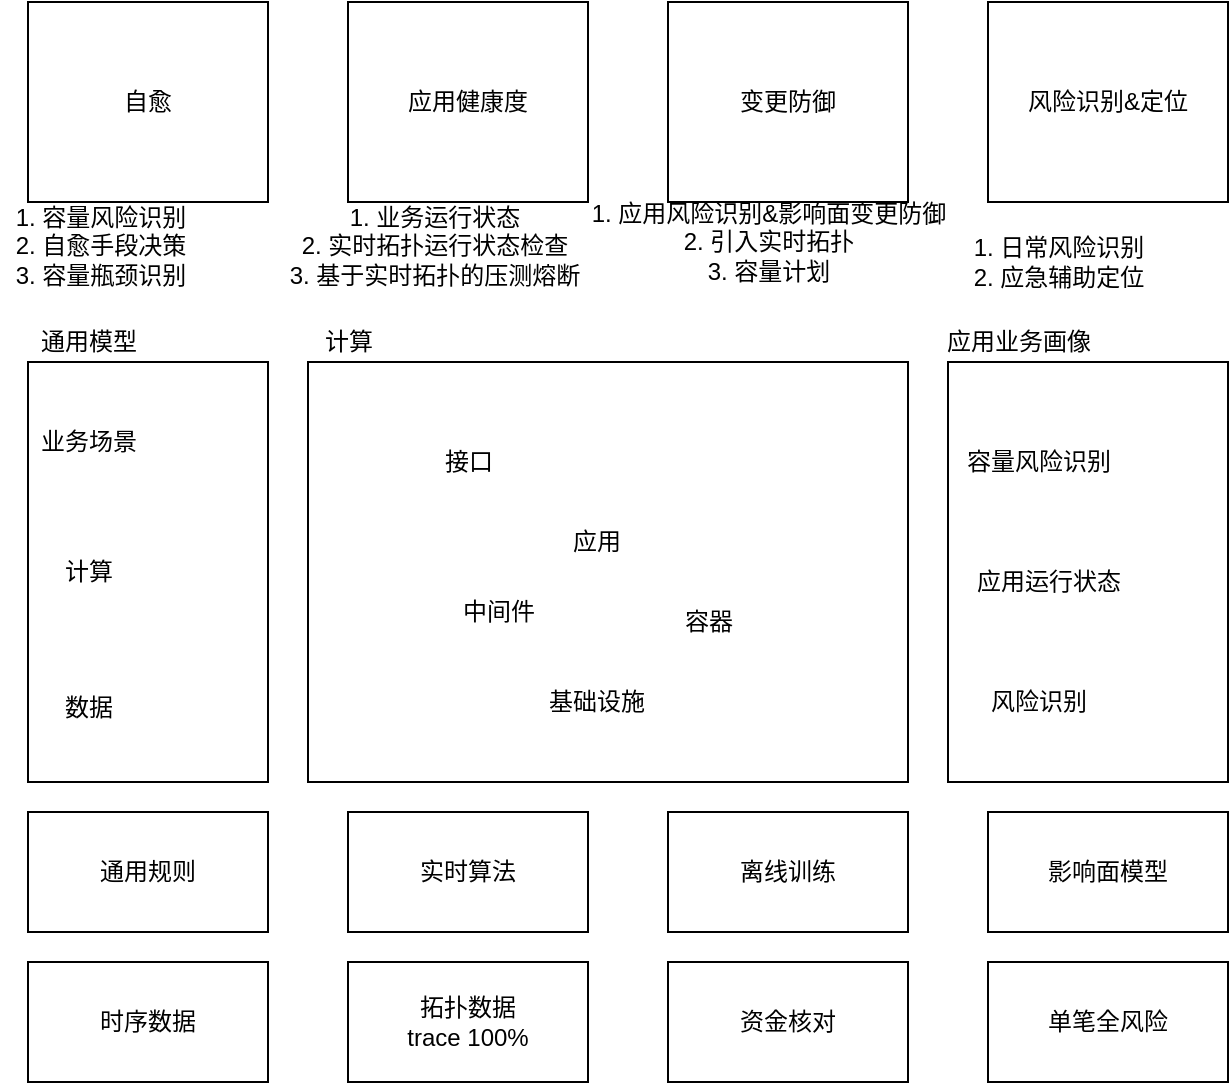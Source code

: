 <mxfile version="13.1.3" type="github">
  <diagram id="1SOZtOeF8l6XhYHRm-za" name="Page-1">
    <mxGraphModel dx="1318" dy="739" grid="1" gridSize="10" guides="1" tooltips="1" connect="1" arrows="1" fold="1" page="1" pageScale="1" pageWidth="827" pageHeight="1169" math="0" shadow="0">
      <root>
        <mxCell id="0" />
        <mxCell id="1" parent="0" />
        <mxCell id="JQEy4xFTPfn_6e3LgADh-1" value="时序数据" style="rounded=0;whiteSpace=wrap;html=1;" parent="1" vertex="1">
          <mxGeometry x="110" y="600" width="120" height="60" as="geometry" />
        </mxCell>
        <mxCell id="JQEy4xFTPfn_6e3LgADh-2" value="拓扑数据&lt;br&gt;trace 100%" style="rounded=0;whiteSpace=wrap;html=1;" parent="1" vertex="1">
          <mxGeometry x="270" y="600" width="120" height="60" as="geometry" />
        </mxCell>
        <mxCell id="JQEy4xFTPfn_6e3LgADh-3" value="资金核对" style="rounded=0;whiteSpace=wrap;html=1;" parent="1" vertex="1">
          <mxGeometry x="430" y="600" width="120" height="60" as="geometry" />
        </mxCell>
        <mxCell id="JQEy4xFTPfn_6e3LgADh-4" value="单笔全风险" style="rounded=0;whiteSpace=wrap;html=1;" parent="1" vertex="1">
          <mxGeometry x="590" y="600" width="120" height="60" as="geometry" />
        </mxCell>
        <mxCell id="JQEy4xFTPfn_6e3LgADh-5" value="通用规则" style="rounded=0;whiteSpace=wrap;html=1;" parent="1" vertex="1">
          <mxGeometry x="110" y="525" width="120" height="60" as="geometry" />
        </mxCell>
        <mxCell id="JQEy4xFTPfn_6e3LgADh-6" value="实时算法" style="rounded=0;whiteSpace=wrap;html=1;" parent="1" vertex="1">
          <mxGeometry x="270" y="525" width="120" height="60" as="geometry" />
        </mxCell>
        <mxCell id="JQEy4xFTPfn_6e3LgADh-7" value="离线训练" style="rounded=0;whiteSpace=wrap;html=1;" parent="1" vertex="1">
          <mxGeometry x="430" y="525" width="120" height="60" as="geometry" />
        </mxCell>
        <mxCell id="JQEy4xFTPfn_6e3LgADh-8" value="影响面模型" style="rounded=0;whiteSpace=wrap;html=1;" parent="1" vertex="1">
          <mxGeometry x="590" y="525" width="120" height="60" as="geometry" />
        </mxCell>
        <mxCell id="JQEy4xFTPfn_6e3LgADh-10" value="" style="rounded=0;whiteSpace=wrap;html=1;" parent="1" vertex="1">
          <mxGeometry x="110" y="300" width="120" height="210" as="geometry" />
        </mxCell>
        <mxCell id="ywDv_ColvlXOYt9Vahqf-1" value="通用模型" style="text;html=1;align=center;verticalAlign=middle;resizable=0;points=[];autosize=1;" vertex="1" parent="1">
          <mxGeometry x="110" y="280" width="60" height="20" as="geometry" />
        </mxCell>
        <mxCell id="ywDv_ColvlXOYt9Vahqf-2" value="计算" style="text;html=1;align=center;verticalAlign=middle;resizable=0;points=[];autosize=1;" vertex="1" parent="1">
          <mxGeometry x="250" y="280" width="40" height="20" as="geometry" />
        </mxCell>
        <mxCell id="ywDv_ColvlXOYt9Vahqf-3" value="应用业务画像" style="text;html=1;align=center;verticalAlign=middle;resizable=0;points=[];autosize=1;" vertex="1" parent="1">
          <mxGeometry x="560" y="280" width="90" height="20" as="geometry" />
        </mxCell>
        <mxCell id="ywDv_ColvlXOYt9Vahqf-4" value="" style="rounded=0;whiteSpace=wrap;html=1;" vertex="1" parent="1">
          <mxGeometry x="250" y="300" width="300" height="210" as="geometry" />
        </mxCell>
        <mxCell id="ywDv_ColvlXOYt9Vahqf-5" value="" style="rounded=0;whiteSpace=wrap;html=1;" vertex="1" parent="1">
          <mxGeometry x="570" y="300" width="140" height="210" as="geometry" />
        </mxCell>
        <mxCell id="ywDv_ColvlXOYt9Vahqf-6" value="自愈" style="rounded=0;whiteSpace=wrap;html=1;" vertex="1" parent="1">
          <mxGeometry x="110" y="120" width="120" height="100" as="geometry" />
        </mxCell>
        <mxCell id="ywDv_ColvlXOYt9Vahqf-7" value="应用健康度" style="rounded=0;whiteSpace=wrap;html=1;" vertex="1" parent="1">
          <mxGeometry x="270" y="120" width="120" height="100" as="geometry" />
        </mxCell>
        <mxCell id="ywDv_ColvlXOYt9Vahqf-8" value="变更防御" style="rounded=0;whiteSpace=wrap;html=1;" vertex="1" parent="1">
          <mxGeometry x="430" y="120" width="120" height="100" as="geometry" />
        </mxCell>
        <mxCell id="ywDv_ColvlXOYt9Vahqf-9" value="风险识别&amp;amp;定位" style="rounded=0;whiteSpace=wrap;html=1;" vertex="1" parent="1">
          <mxGeometry x="590" y="120" width="120" height="100" as="geometry" />
        </mxCell>
        <mxCell id="ywDv_ColvlXOYt9Vahqf-10" value="1. 容量风险识别&lt;br&gt;2. 自愈手段决策&lt;br&gt;3. 容量瓶颈识别" style="text;html=1;align=center;verticalAlign=middle;resizable=0;points=[];autosize=1;" vertex="1" parent="1">
          <mxGeometry x="96" y="217" width="100" height="50" as="geometry" />
        </mxCell>
        <mxCell id="ywDv_ColvlXOYt9Vahqf-11" value="1. 日常风险识别&lt;br&gt;2. 应急辅助定位" style="text;html=1;align=center;verticalAlign=middle;resizable=0;points=[];autosize=1;" vertex="1" parent="1">
          <mxGeometry x="575" y="235" width="100" height="30" as="geometry" />
        </mxCell>
        <mxCell id="ywDv_ColvlXOYt9Vahqf-12" value="1. 业务运行状态&lt;br&gt;2. 实时拓扑运行状态检查&lt;br&gt;3. 基于实时拓扑的压测熔断" style="text;html=1;align=center;verticalAlign=middle;resizable=0;points=[];autosize=1;" vertex="1" parent="1">
          <mxGeometry x="233" y="217" width="160" height="50" as="geometry" />
        </mxCell>
        <mxCell id="ywDv_ColvlXOYt9Vahqf-13" value="1. 应用风险识别&amp;amp;影响面变更防御&lt;br&gt;2. 引入实时拓扑&lt;br&gt;3. 容量计划" style="text;html=1;align=center;verticalAlign=middle;resizable=0;points=[];autosize=1;" vertex="1" parent="1">
          <mxGeometry x="385" y="215" width="190" height="50" as="geometry" />
        </mxCell>
        <mxCell id="ywDv_ColvlXOYt9Vahqf-14" value="业务场景" style="text;html=1;align=center;verticalAlign=middle;resizable=0;points=[];autosize=1;" vertex="1" parent="1">
          <mxGeometry x="110" y="330" width="60" height="20" as="geometry" />
        </mxCell>
        <mxCell id="ywDv_ColvlXOYt9Vahqf-15" value="计算" style="text;html=1;align=center;verticalAlign=middle;resizable=0;points=[];autosize=1;" vertex="1" parent="1">
          <mxGeometry x="120" y="395" width="40" height="20" as="geometry" />
        </mxCell>
        <mxCell id="ywDv_ColvlXOYt9Vahqf-16" value="数据" style="text;html=1;align=center;verticalAlign=middle;resizable=0;points=[];autosize=1;" vertex="1" parent="1">
          <mxGeometry x="120" y="463" width="40" height="20" as="geometry" />
        </mxCell>
        <mxCell id="ywDv_ColvlXOYt9Vahqf-17" value="容量风险识别" style="text;html=1;align=center;verticalAlign=middle;resizable=0;points=[];autosize=1;" vertex="1" parent="1">
          <mxGeometry x="570" y="340" width="90" height="20" as="geometry" />
        </mxCell>
        <mxCell id="ywDv_ColvlXOYt9Vahqf-20" value="应用运行状态" style="text;html=1;align=center;verticalAlign=middle;resizable=0;points=[];autosize=1;" vertex="1" parent="1">
          <mxGeometry x="575" y="400" width="90" height="20" as="geometry" />
        </mxCell>
        <mxCell id="ywDv_ColvlXOYt9Vahqf-21" value="风险识别" style="text;html=1;align=center;verticalAlign=middle;resizable=0;points=[];autosize=1;" vertex="1" parent="1">
          <mxGeometry x="585" y="460" width="60" height="20" as="geometry" />
        </mxCell>
        <mxCell id="ywDv_ColvlXOYt9Vahqf-22" value="应用" style="text;html=1;align=center;verticalAlign=middle;resizable=0;points=[];autosize=1;" vertex="1" parent="1">
          <mxGeometry x="374" y="380" width="40" height="20" as="geometry" />
        </mxCell>
        <mxCell id="ywDv_ColvlXOYt9Vahqf-23" value="中间件" style="text;html=1;align=center;verticalAlign=middle;resizable=0;points=[];autosize=1;" vertex="1" parent="1">
          <mxGeometry x="320" y="415" width="50" height="20" as="geometry" />
        </mxCell>
        <mxCell id="ywDv_ColvlXOYt9Vahqf-24" value="容器" style="text;html=1;align=center;verticalAlign=middle;resizable=0;points=[];autosize=1;" vertex="1" parent="1">
          <mxGeometry x="430" y="420" width="40" height="20" as="geometry" />
        </mxCell>
        <mxCell id="ywDv_ColvlXOYt9Vahqf-25" value="接口" style="text;html=1;align=center;verticalAlign=middle;resizable=0;points=[];autosize=1;" vertex="1" parent="1">
          <mxGeometry x="310" y="340" width="40" height="20" as="geometry" />
        </mxCell>
        <mxCell id="ywDv_ColvlXOYt9Vahqf-26" value="基础设施" style="text;html=1;align=center;verticalAlign=middle;resizable=0;points=[];autosize=1;" vertex="1" parent="1">
          <mxGeometry x="364" y="460" width="60" height="20" as="geometry" />
        </mxCell>
      </root>
    </mxGraphModel>
  </diagram>
</mxfile>
